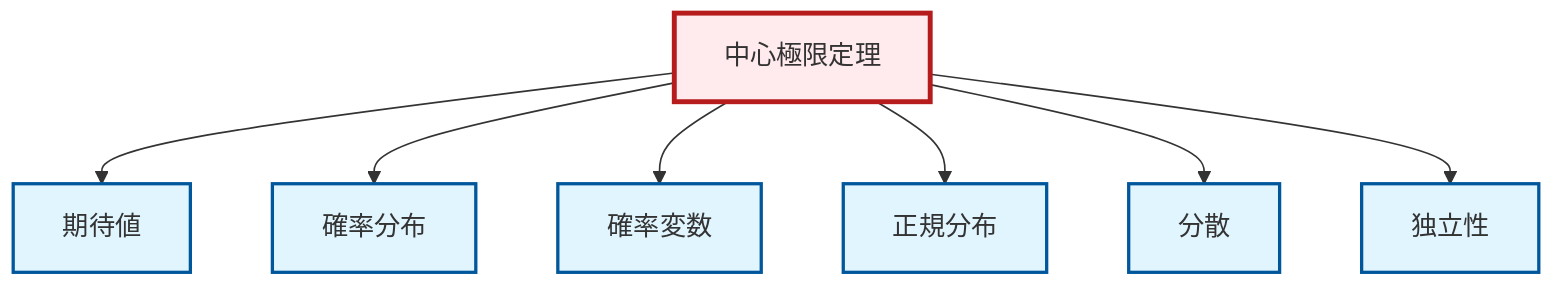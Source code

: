 graph TD
    classDef definition fill:#e1f5fe,stroke:#01579b,stroke-width:2px
    classDef theorem fill:#f3e5f5,stroke:#4a148c,stroke-width:2px
    classDef axiom fill:#fff3e0,stroke:#e65100,stroke-width:2px
    classDef example fill:#e8f5e9,stroke:#1b5e20,stroke-width:2px
    classDef current fill:#ffebee,stroke:#b71c1c,stroke-width:3px
    def-expectation["期待値"]:::definition
    def-variance["分散"]:::definition
    def-independence["独立性"]:::definition
    thm-central-limit["中心極限定理"]:::theorem
    def-probability-distribution["確率分布"]:::definition
    def-random-variable["確率変数"]:::definition
    def-normal-distribution["正規分布"]:::definition
    thm-central-limit --> def-expectation
    thm-central-limit --> def-probability-distribution
    thm-central-limit --> def-random-variable
    thm-central-limit --> def-normal-distribution
    thm-central-limit --> def-variance
    thm-central-limit --> def-independence
    class thm-central-limit current